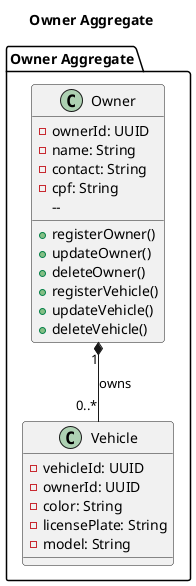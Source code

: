 @startuml
title Owner Aggregate

package "Owner Aggregate" {

  class Owner {
    - ownerId: UUID
    - name: String
    - contact: String
    - cpf: String
    --  
    + registerOwner()
    + updateOwner()
    + deleteOwner()
    + registerVehicle()
    + updateVehicle()
    + deleteVehicle()
  }

  class Vehicle {
    - vehicleId: UUID
    - ownerId: UUID
    - color: String
    - licensePlate: String
    - model: String
  }

  Owner "1" *-- "0..*" Vehicle : owns
}
@enduml